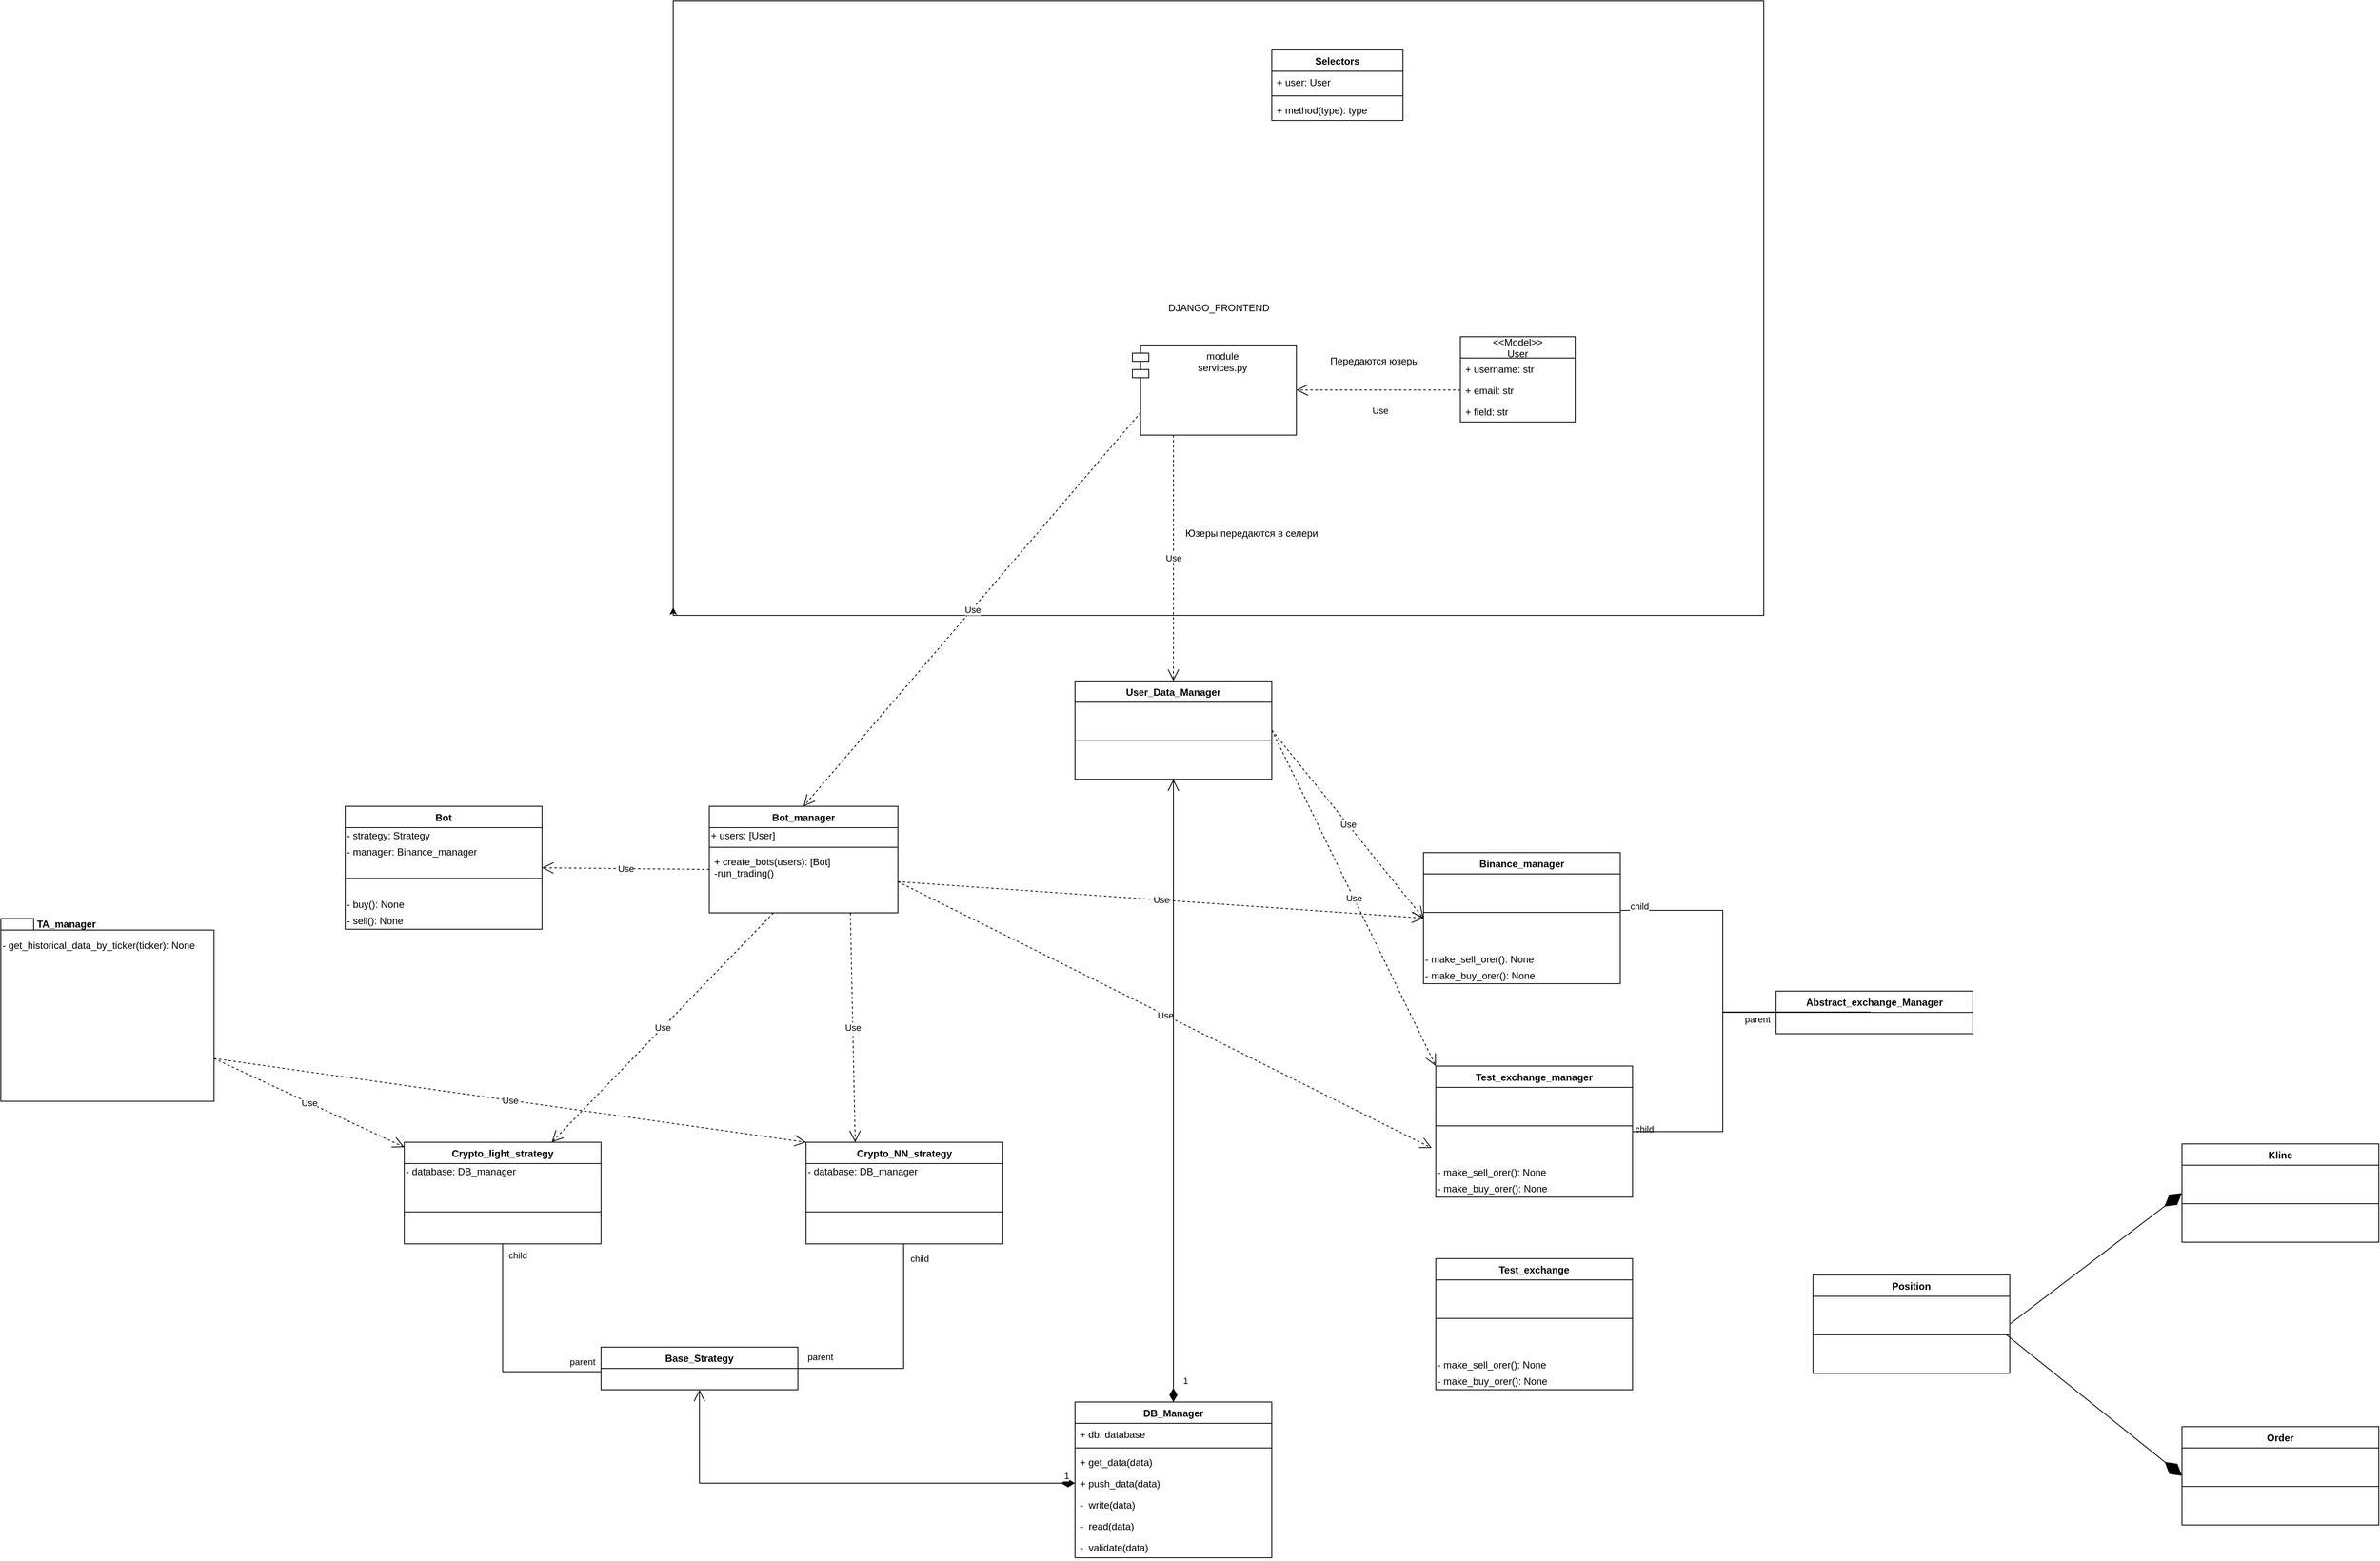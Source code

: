 <mxfile>
    <diagram id="XNTVopk-EN1apaZgKbWF" name="Page-1">
        <mxGraphModel dx="1899" dy="1415" grid="1" gridSize="10" guides="1" tooltips="1" connect="1" arrows="1" fold="1" page="0" pageScale="1" pageWidth="850" pageHeight="1100" math="0" shadow="0">
            <root>
                <mxCell id="0"/>
                <mxCell id="1" parent="0"/>
                <mxCell id="ckXxbOdLkAm3H9N38lGM-5" value="DB_Manager" style="swimlane;fontStyle=1;align=center;verticalAlign=top;childLayout=stackLayout;horizontal=1;startSize=26;horizontalStack=0;resizeParent=1;resizeParentMax=0;resizeLast=0;collapsible=1;marginBottom=0;" parent="1" vertex="1">
                    <mxGeometry x="640.0" y="1090" width="240" height="190" as="geometry"/>
                </mxCell>
                <mxCell id="ckXxbOdLkAm3H9N38lGM-6" value="+ db: database&#10;" style="text;strokeColor=none;fillColor=none;align=left;verticalAlign=top;spacingLeft=4;spacingRight=4;overflow=hidden;rotatable=0;points=[[0,0.5],[1,0.5]];portConstraint=eastwest;" parent="ckXxbOdLkAm3H9N38lGM-5" vertex="1">
                    <mxGeometry y="26" width="240" height="26" as="geometry"/>
                </mxCell>
                <mxCell id="ckXxbOdLkAm3H9N38lGM-7" value="" style="line;strokeWidth=1;fillColor=none;align=left;verticalAlign=middle;spacingTop=-1;spacingLeft=3;spacingRight=3;rotatable=0;labelPosition=right;points=[];portConstraint=eastwest;" parent="ckXxbOdLkAm3H9N38lGM-5" vertex="1">
                    <mxGeometry y="52" width="240" height="8" as="geometry"/>
                </mxCell>
                <mxCell id="ckXxbOdLkAm3H9N38lGM-8" value="+ get_data(data)&#10;" style="text;strokeColor=none;fillColor=none;align=left;verticalAlign=top;spacingLeft=4;spacingRight=4;overflow=hidden;rotatable=0;points=[[0,0.5],[1,0.5]];portConstraint=eastwest;" parent="ckXxbOdLkAm3H9N38lGM-5" vertex="1">
                    <mxGeometry y="60" width="240" height="26" as="geometry"/>
                </mxCell>
                <mxCell id="ckXxbOdLkAm3H9N38lGM-9" value="+ push_data(data)&#10;" style="text;strokeColor=none;fillColor=none;align=left;verticalAlign=top;spacingLeft=4;spacingRight=4;overflow=hidden;rotatable=0;points=[[0,0.5],[1,0.5]];portConstraint=eastwest;" parent="ckXxbOdLkAm3H9N38lGM-5" vertex="1">
                    <mxGeometry y="86" width="240" height="26" as="geometry"/>
                </mxCell>
                <mxCell id="ckXxbOdLkAm3H9N38lGM-10" value="-  write(data)&#10;" style="text;strokeColor=none;fillColor=none;align=left;verticalAlign=top;spacingLeft=4;spacingRight=4;overflow=hidden;rotatable=0;points=[[0,0.5],[1,0.5]];portConstraint=eastwest;" parent="ckXxbOdLkAm3H9N38lGM-5" vertex="1">
                    <mxGeometry y="112" width="240" height="26" as="geometry"/>
                </mxCell>
                <mxCell id="ckXxbOdLkAm3H9N38lGM-11" value="-  read(data)&#10;" style="text;strokeColor=none;fillColor=none;align=left;verticalAlign=top;spacingLeft=4;spacingRight=4;overflow=hidden;rotatable=0;points=[[0,0.5],[1,0.5]];portConstraint=eastwest;" parent="ckXxbOdLkAm3H9N38lGM-5" vertex="1">
                    <mxGeometry y="138" width="240" height="26" as="geometry"/>
                </mxCell>
                <mxCell id="ckXxbOdLkAm3H9N38lGM-12" value="-  validate(data)&#10;" style="text;strokeColor=none;fillColor=none;align=left;verticalAlign=top;spacingLeft=4;spacingRight=4;overflow=hidden;rotatable=0;points=[[0,0.5],[1,0.5]];portConstraint=eastwest;" parent="ckXxbOdLkAm3H9N38lGM-5" vertex="1">
                    <mxGeometry y="164" width="240" height="26" as="geometry"/>
                </mxCell>
                <mxCell id="ckXxbOdLkAm3H9N38lGM-30" value="DJANGO_FRONTEND" style="html=1;" parent="1" vertex="1">
                    <mxGeometry x="150" y="-620" width="1330" height="750" as="geometry"/>
                </mxCell>
                <mxCell id="ckXxbOdLkAm3H9N38lGM-31" value="Abstract_exchange_Manager" style="swimlane;fontStyle=1;align=center;verticalAlign=top;childLayout=stackLayout;horizontal=1;startSize=26;horizontalStack=0;resizeParent=1;resizeParentMax=0;resizeLast=0;collapsible=1;marginBottom=0;" parent="1" vertex="1">
                    <mxGeometry x="1495" y="588.5" width="240" height="52" as="geometry"/>
                </mxCell>
                <mxCell id="ckXxbOdLkAm3H9N38lGM-36" value="Binance_manager" style="swimlane;fontStyle=1;align=center;verticalAlign=top;childLayout=stackLayout;horizontal=1;startSize=26;horizontalStack=0;resizeParent=1;resizeParentMax=0;resizeLast=0;collapsible=1;marginBottom=0;" parent="1" vertex="1">
                    <mxGeometry x="1065" y="419.5" width="240" height="160" as="geometry"/>
                </mxCell>
                <mxCell id="ckXxbOdLkAm3H9N38lGM-38" value="" style="line;strokeWidth=1;fillColor=none;align=left;verticalAlign=middle;spacingTop=-1;spacingLeft=3;spacingRight=3;rotatable=0;labelPosition=right;points=[];portConstraint=eastwest;" parent="ckXxbOdLkAm3H9N38lGM-36" vertex="1">
                    <mxGeometry y="26" width="240" height="94" as="geometry"/>
                </mxCell>
                <mxCell id="ckXxbOdLkAm3H9N38lGM-131" value="- make_sell_orer(): None" style="text;html=1;align=left;verticalAlign=middle;resizable=0;points=[];autosize=1;strokeColor=none;fillColor=none;" parent="ckXxbOdLkAm3H9N38lGM-36" vertex="1">
                    <mxGeometry y="120" width="240" height="20" as="geometry"/>
                </mxCell>
                <mxCell id="ckXxbOdLkAm3H9N38lGM-130" value="- make_buy_orer(): None" style="text;html=1;align=left;verticalAlign=middle;resizable=0;points=[];autosize=1;strokeColor=none;fillColor=none;" parent="ckXxbOdLkAm3H9N38lGM-36" vertex="1">
                    <mxGeometry y="140" width="240" height="20" as="geometry"/>
                </mxCell>
                <mxCell id="ckXxbOdLkAm3H9N38lGM-45" value="" style="endArrow=none;html=1;edgeStyle=orthogonalEdgeStyle;rounded=0;entryX=1;entryY=0.5;entryDx=0;entryDy=0;exitX=0;exitY=0.5;exitDx=0;exitDy=0;" parent="1" source="ckXxbOdLkAm3H9N38lGM-31" target="ckXxbOdLkAm3H9N38lGM-36" edge="1">
                    <mxGeometry relative="1" as="geometry">
                        <mxPoint x="1223" y="671.5" as="sourcePoint"/>
                        <mxPoint x="1173" y="581.5" as="targetPoint"/>
                        <Array as="points">
                            <mxPoint x="1430" y="615"/>
                            <mxPoint x="1430" y="490"/>
                            <mxPoint x="1305" y="490"/>
                        </Array>
                    </mxGeometry>
                </mxCell>
                <mxCell id="ckXxbOdLkAm3H9N38lGM-46" value="parent" style="edgeLabel;resizable=0;html=1;align=left;verticalAlign=bottom;" parent="ckXxbOdLkAm3H9N38lGM-45" connectable="0" vertex="1">
                    <mxGeometry x="-1" relative="1" as="geometry">
                        <mxPoint x="-40" y="17" as="offset"/>
                    </mxGeometry>
                </mxCell>
                <mxCell id="ckXxbOdLkAm3H9N38lGM-52" value="Bot" style="swimlane;fontStyle=1;align=center;verticalAlign=top;childLayout=stackLayout;horizontal=1;startSize=26;horizontalStack=0;resizeParent=1;resizeParentMax=0;resizeLast=0;collapsible=1;marginBottom=0;" parent="1" vertex="1">
                    <mxGeometry x="-250" y="363" width="240" height="150" as="geometry"/>
                </mxCell>
                <mxCell id="ckXxbOdLkAm3H9N38lGM-88" value="- strategy: Strategy" style="text;html=1;align=left;verticalAlign=middle;resizable=0;points=[];autosize=1;strokeColor=none;fillColor=none;" parent="ckXxbOdLkAm3H9N38lGM-52" vertex="1">
                    <mxGeometry y="26" width="240" height="20" as="geometry"/>
                </mxCell>
                <mxCell id="nClNPxx06DunY1DkAUJN-30" value="- manager: Binance_manager" style="text;html=1;align=left;verticalAlign=middle;resizable=0;points=[];autosize=1;strokeColor=none;fillColor=none;" parent="ckXxbOdLkAm3H9N38lGM-52" vertex="1">
                    <mxGeometry y="46" width="240" height="20" as="geometry"/>
                </mxCell>
                <mxCell id="ckXxbOdLkAm3H9N38lGM-54" value="" style="line;strokeWidth=1;fillColor=none;align=left;verticalAlign=middle;spacingTop=-1;spacingLeft=3;spacingRight=3;rotatable=0;labelPosition=right;points=[];portConstraint=eastwest;" parent="ckXxbOdLkAm3H9N38lGM-52" vertex="1">
                    <mxGeometry y="66" width="240" height="44" as="geometry"/>
                </mxCell>
                <mxCell id="ckXxbOdLkAm3H9N38lGM-124" value="- buy(): None" style="text;html=1;align=left;verticalAlign=middle;resizable=0;points=[];autosize=1;strokeColor=none;fillColor=none;" parent="ckXxbOdLkAm3H9N38lGM-52" vertex="1">
                    <mxGeometry y="110" width="240" height="20" as="geometry"/>
                </mxCell>
                <mxCell id="ckXxbOdLkAm3H9N38lGM-127" value="- sell(): None" style="text;html=1;align=left;verticalAlign=middle;resizable=0;points=[];autosize=1;strokeColor=none;fillColor=none;" parent="ckXxbOdLkAm3H9N38lGM-52" vertex="1">
                    <mxGeometry y="130" width="240" height="20" as="geometry"/>
                </mxCell>
                <mxCell id="ckXxbOdLkAm3H9N38lGM-77" value="Base_Strategy" style="swimlane;fontStyle=1;align=center;verticalAlign=top;childLayout=stackLayout;horizontal=1;startSize=26;horizontalStack=0;resizeParent=1;resizeParentMax=0;resizeLast=0;collapsible=1;marginBottom=0;" parent="1" vertex="1">
                    <mxGeometry x="62" y="1023" width="240" height="52" as="geometry"/>
                </mxCell>
                <mxCell id="ckXxbOdLkAm3H9N38lGM-80" value="Crypto_NN_strategy" style="swimlane;fontStyle=1;align=center;verticalAlign=top;childLayout=stackLayout;horizontal=1;startSize=26;horizontalStack=0;resizeParent=1;resizeParentMax=0;resizeLast=0;collapsible=1;marginBottom=0;" parent="1" vertex="1">
                    <mxGeometry x="312" y="773" width="240" height="124" as="geometry"/>
                </mxCell>
                <mxCell id="ckXxbOdLkAm3H9N38lGM-95" value="- database: DB_manager" style="text;html=1;align=left;verticalAlign=middle;resizable=0;points=[];autosize=1;strokeColor=none;fillColor=none;" parent="ckXxbOdLkAm3H9N38lGM-80" vertex="1">
                    <mxGeometry y="26" width="240" height="20" as="geometry"/>
                </mxCell>
                <mxCell id="ckXxbOdLkAm3H9N38lGM-81" value="" style="line;strokeWidth=1;fillColor=none;align=left;verticalAlign=middle;spacingTop=-1;spacingLeft=3;spacingRight=3;rotatable=0;labelPosition=right;points=[];portConstraint=eastwest;" parent="ckXxbOdLkAm3H9N38lGM-80" vertex="1">
                    <mxGeometry y="46" width="240" height="78" as="geometry"/>
                </mxCell>
                <mxCell id="ckXxbOdLkAm3H9N38lGM-82" value="" style="endArrow=none;html=1;edgeStyle=orthogonalEdgeStyle;rounded=0;exitX=0;exitY=0.5;exitDx=0;exitDy=0;entryX=0.5;entryY=1;entryDx=0;entryDy=0;" parent="1" source="ckXxbOdLkAm3H9N38lGM-77" target="nClNPxx06DunY1DkAUJN-10" edge="1">
                    <mxGeometry relative="1" as="geometry">
                        <mxPoint x="-68" y="1143" as="sourcePoint"/>
                        <mxPoint x="-52.96" y="917.72" as="targetPoint"/>
                        <Array as="points">
                            <mxPoint x="62" y="1053"/>
                            <mxPoint x="-58" y="1053"/>
                        </Array>
                    </mxGeometry>
                </mxCell>
                <mxCell id="ckXxbOdLkAm3H9N38lGM-84" value="child" style="edgeLabel;resizable=0;html=1;align=right;verticalAlign=bottom;" parent="ckXxbOdLkAm3H9N38lGM-82" connectable="0" vertex="1">
                    <mxGeometry x="1" relative="1" as="geometry">
                        <mxPoint x="30" y="22" as="offset"/>
                    </mxGeometry>
                </mxCell>
                <mxCell id="ckXxbOdLkAm3H9N38lGM-87" value="parent" style="edgeLabel;resizable=0;html=1;align=left;verticalAlign=bottom;" parent="1" connectable="0" vertex="1">
                    <mxGeometry x="22" y="1049" as="geometry"/>
                </mxCell>
                <mxCell id="ckXxbOdLkAm3H9N38lGM-105" value="child" style="edgeLabel;resizable=0;html=1;align=right;verticalAlign=bottom;" parent="1" connectable="0" vertex="1">
                    <mxGeometry x="1330.0" y="614.501" as="geometry">
                        <mxPoint x="16" y="151" as="offset"/>
                    </mxGeometry>
                </mxCell>
                <mxCell id="ckXxbOdLkAm3H9N38lGM-109" value="&lt;&lt;Model&gt;&gt;&#10;User" style="swimlane;fontStyle=0;childLayout=stackLayout;horizontal=1;startSize=26;fillColor=none;horizontalStack=0;resizeParent=1;resizeParentMax=0;resizeLast=0;collapsible=1;marginBottom=0;" parent="1" vertex="1">
                    <mxGeometry x="1110" y="-210" width="140" height="104" as="geometry"/>
                </mxCell>
                <mxCell id="ckXxbOdLkAm3H9N38lGM-110" value="+ username: str" style="text;strokeColor=none;fillColor=none;align=left;verticalAlign=top;spacingLeft=4;spacingRight=4;overflow=hidden;rotatable=0;points=[[0,0.5],[1,0.5]];portConstraint=eastwest;" parent="ckXxbOdLkAm3H9N38lGM-109" vertex="1">
                    <mxGeometry y="26" width="140" height="26" as="geometry"/>
                </mxCell>
                <mxCell id="ckXxbOdLkAm3H9N38lGM-111" value="+ email: str" style="text;strokeColor=none;fillColor=none;align=left;verticalAlign=top;spacingLeft=4;spacingRight=4;overflow=hidden;rotatable=0;points=[[0,0.5],[1,0.5]];portConstraint=eastwest;" parent="ckXxbOdLkAm3H9N38lGM-109" vertex="1">
                    <mxGeometry y="52" width="140" height="26" as="geometry"/>
                </mxCell>
                <mxCell id="ckXxbOdLkAm3H9N38lGM-112" value="+ field: str" style="text;strokeColor=none;fillColor=none;align=left;verticalAlign=top;spacingLeft=4;spacingRight=4;overflow=hidden;rotatable=0;points=[[0,0.5],[1,0.5]];portConstraint=eastwest;" parent="ckXxbOdLkAm3H9N38lGM-109" vertex="1">
                    <mxGeometry y="78" width="140" height="26" as="geometry"/>
                </mxCell>
                <mxCell id="ckXxbOdLkAm3H9N38lGM-117" value="Selectors" style="swimlane;fontStyle=1;align=center;verticalAlign=top;childLayout=stackLayout;horizontal=1;startSize=26;horizontalStack=0;resizeParent=1;resizeParentMax=0;resizeLast=0;collapsible=1;marginBottom=0;" parent="1" vertex="1">
                    <mxGeometry x="880" y="-560" width="160" height="86" as="geometry"/>
                </mxCell>
                <mxCell id="ckXxbOdLkAm3H9N38lGM-118" value="+ user: User" style="text;strokeColor=none;fillColor=none;align=left;verticalAlign=top;spacingLeft=4;spacingRight=4;overflow=hidden;rotatable=0;points=[[0,0.5],[1,0.5]];portConstraint=eastwest;" parent="ckXxbOdLkAm3H9N38lGM-117" vertex="1">
                    <mxGeometry y="26" width="160" height="26" as="geometry"/>
                </mxCell>
                <mxCell id="ckXxbOdLkAm3H9N38lGM-119" value="" style="line;strokeWidth=1;fillColor=none;align=left;verticalAlign=middle;spacingTop=-1;spacingLeft=3;spacingRight=3;rotatable=0;labelPosition=right;points=[];portConstraint=eastwest;" parent="ckXxbOdLkAm3H9N38lGM-117" vertex="1">
                    <mxGeometry y="52" width="160" height="8" as="geometry"/>
                </mxCell>
                <mxCell id="ckXxbOdLkAm3H9N38lGM-120" value="+ method(type): type" style="text;strokeColor=none;fillColor=none;align=left;verticalAlign=top;spacingLeft=4;spacingRight=4;overflow=hidden;rotatable=0;points=[[0,0.5],[1,0.5]];portConstraint=eastwest;" parent="ckXxbOdLkAm3H9N38lGM-117" vertex="1">
                    <mxGeometry y="60" width="160" height="26" as="geometry"/>
                </mxCell>
                <mxCell id="HcmmsnBXk3dmB0D3wfoG-1" value="Bot_manager" style="swimlane;fontStyle=1;align=center;verticalAlign=top;childLayout=stackLayout;horizontal=1;startSize=26;horizontalStack=0;resizeParent=1;resizeParentMax=0;resizeLast=0;collapsible=1;marginBottom=0;" parent="1" vertex="1">
                    <mxGeometry x="194" y="363" width="230" height="130" as="geometry"/>
                </mxCell>
                <mxCell id="ckXxbOdLkAm3H9N38lGM-90" value="+ users: [User]" style="text;html=1;align=left;verticalAlign=middle;resizable=0;points=[];autosize=1;strokeColor=none;fillColor=none;" parent="HcmmsnBXk3dmB0D3wfoG-1" vertex="1">
                    <mxGeometry y="26" width="230" height="20" as="geometry"/>
                </mxCell>
                <mxCell id="HcmmsnBXk3dmB0D3wfoG-3" value="" style="line;strokeWidth=1;fillColor=none;align=left;verticalAlign=middle;spacingTop=-1;spacingLeft=3;spacingRight=3;rotatable=0;labelPosition=right;points=[];portConstraint=eastwest;" parent="HcmmsnBXk3dmB0D3wfoG-1" vertex="1">
                    <mxGeometry y="46" width="230" height="8" as="geometry"/>
                </mxCell>
                <mxCell id="HcmmsnBXk3dmB0D3wfoG-4" value="+ create_bots(users): [Bot]&#10;-run_trading()" style="text;strokeColor=none;fillColor=none;align=left;verticalAlign=top;spacingLeft=4;spacingRight=4;overflow=hidden;rotatable=0;points=[[0,0.5],[1,0.5]];portConstraint=eastwest;" parent="HcmmsnBXk3dmB0D3wfoG-1" vertex="1">
                    <mxGeometry y="54" width="230" height="76" as="geometry"/>
                </mxCell>
                <mxCell id="HcmmsnBXk3dmB0D3wfoG-5" value="Use" style="endArrow=open;endSize=12;dashed=1;html=1;rounded=0;entryX=1;entryY=0.5;entryDx=0;entryDy=0;exitX=0;exitY=0.303;exitDx=0;exitDy=0;exitPerimeter=0;" parent="1" source="HcmmsnBXk3dmB0D3wfoG-4" target="ckXxbOdLkAm3H9N38lGM-52" edge="1">
                    <mxGeometry width="160" relative="1" as="geometry">
                        <mxPoint x="359" y="505" as="sourcePoint"/>
                        <mxPoint x="459" y="485" as="targetPoint"/>
                    </mxGeometry>
                </mxCell>
                <mxCell id="HcmmsnBXk3dmB0D3wfoG-15" value="module&#10;services.py" style="shape=module;align=left;spacingLeft=20;align=center;verticalAlign=top;" parent="1" vertex="1">
                    <mxGeometry x="710" y="-200" width="200" height="110" as="geometry"/>
                </mxCell>
                <mxCell id="HcmmsnBXk3dmB0D3wfoG-16" value="Use" style="endArrow=open;endSize=12;dashed=1;html=1;rounded=0;exitX=0;exitY=0.5;exitDx=0;exitDy=0;entryX=1;entryY=0.5;entryDx=0;entryDy=0;" parent="1" source="ckXxbOdLkAm3H9N38lGM-111" target="HcmmsnBXk3dmB0D3wfoG-15" edge="1">
                    <mxGeometry x="-0.021" y="25" width="160" relative="1" as="geometry">
                        <mxPoint x="540" y="-70" as="sourcePoint"/>
                        <mxPoint x="700" y="-70" as="targetPoint"/>
                        <Array as="points"/>
                        <mxPoint as="offset"/>
                    </mxGeometry>
                </mxCell>
                <mxCell id="HcmmsnBXk3dmB0D3wfoG-17" value="Передаются юзеры" style="text;html=1;resizable=0;autosize=1;align=center;verticalAlign=middle;points=[];fillColor=none;strokeColor=none;rounded=0;" parent="1" vertex="1">
                    <mxGeometry x="945" y="-190" width="120" height="20" as="geometry"/>
                </mxCell>
                <mxCell id="HcmmsnBXk3dmB0D3wfoG-18" value="Use" style="endArrow=open;endSize=12;dashed=1;html=1;rounded=0;exitX=0.25;exitY=1;exitDx=0;exitDy=0;entryX=0.5;entryY=0;entryDx=0;entryDy=0;" parent="1" source="HcmmsnBXk3dmB0D3wfoG-15" target="nClNPxx06DunY1DkAUJN-32" edge="1">
                    <mxGeometry width="160" relative="1" as="geometry">
                        <mxPoint x="540" y="-70" as="sourcePoint"/>
                        <mxPoint x="760" y="370" as="targetPoint"/>
                    </mxGeometry>
                </mxCell>
                <mxCell id="HcmmsnBXk3dmB0D3wfoG-19" value="Юзеры передаются в селери" style="text;html=1;resizable=0;autosize=1;align=center;verticalAlign=middle;points=[];fillColor=none;strokeColor=none;rounded=0;" parent="1" vertex="1">
                    <mxGeometry x="765" y="20" width="180" height="20" as="geometry"/>
                </mxCell>
                <mxCell id="nClNPxx06DunY1DkAUJN-10" value="Crypto_light_strategy" style="swimlane;fontStyle=1;align=center;verticalAlign=top;childLayout=stackLayout;horizontal=1;startSize=26;horizontalStack=0;resizeParent=1;resizeParentMax=0;resizeLast=0;collapsible=1;marginBottom=0;" parent="1" vertex="1">
                    <mxGeometry x="-178" y="773" width="240" height="124" as="geometry"/>
                </mxCell>
                <mxCell id="nClNPxx06DunY1DkAUJN-11" value="- database: DB_manager" style="text;html=1;align=left;verticalAlign=middle;resizable=0;points=[];autosize=1;strokeColor=none;fillColor=none;" parent="nClNPxx06DunY1DkAUJN-10" vertex="1">
                    <mxGeometry y="26" width="240" height="20" as="geometry"/>
                </mxCell>
                <mxCell id="nClNPxx06DunY1DkAUJN-12" value="" style="line;strokeWidth=1;fillColor=none;align=left;verticalAlign=middle;spacingTop=-1;spacingLeft=3;spacingRight=3;rotatable=0;labelPosition=right;points=[];portConstraint=eastwest;" parent="nClNPxx06DunY1DkAUJN-10" vertex="1">
                    <mxGeometry y="46" width="240" height="78" as="geometry"/>
                </mxCell>
                <mxCell id="nClNPxx06DunY1DkAUJN-15" value="" style="endArrow=none;html=1;edgeStyle=orthogonalEdgeStyle;rounded=0;exitX=0.5;exitY=1;exitDx=0;exitDy=0;entryX=1;entryY=0.5;entryDx=0;entryDy=0;" parent="1" source="ckXxbOdLkAm3H9N38lGM-80" target="ckXxbOdLkAm3H9N38lGM-77" edge="1">
                    <mxGeometry relative="1" as="geometry">
                        <mxPoint x="430.8" y="917.4" as="sourcePoint"/>
                        <mxPoint x="506" y="1123" as="targetPoint"/>
                        <Array as="points">
                            <mxPoint x="431" y="897"/>
                            <mxPoint x="431" y="1049"/>
                        </Array>
                    </mxGeometry>
                </mxCell>
                <mxCell id="nClNPxx06DunY1DkAUJN-16" value="child" style="edgeLabel;resizable=0;html=1;align=right;verticalAlign=bottom;" parent="nClNPxx06DunY1DkAUJN-15" connectable="0" vertex="1">
                    <mxGeometry x="1" relative="1" as="geometry">
                        <mxPoint x="160" y="-126" as="offset"/>
                    </mxGeometry>
                </mxCell>
                <mxCell id="nClNPxx06DunY1DkAUJN-17" value="Use" style="endArrow=open;endSize=12;dashed=1;html=1;rounded=0;entryX=0;entryY=0.5;entryDx=0;entryDy=0;exitX=1;exitY=0.5;exitDx=0;exitDy=0;" parent="1" source="nClNPxx06DunY1DkAUJN-32" target="ckXxbOdLkAm3H9N38lGM-36" edge="1">
                    <mxGeometry width="160" relative="1" as="geometry">
                        <mxPoint x="910" y="509" as="sourcePoint"/>
                        <mxPoint x="1065" y="324" as="targetPoint"/>
                    </mxGeometry>
                </mxCell>
                <mxCell id="nClNPxx06DunY1DkAUJN-18" value="Use" style="endArrow=open;endSize=12;dashed=1;html=1;rounded=0;" parent="1" source="HcmmsnBXk3dmB0D3wfoG-4" target="nClNPxx06DunY1DkAUJN-10" edge="1">
                    <mxGeometry width="160" relative="1" as="geometry">
                        <mxPoint x="300" y="510" as="sourcePoint"/>
                        <mxPoint x="40" y="223" as="targetPoint"/>
                    </mxGeometry>
                </mxCell>
                <mxCell id="nClNPxx06DunY1DkAUJN-19" value="Use" style="endArrow=open;endSize=12;dashed=1;html=1;rounded=0;entryX=0.25;entryY=0;entryDx=0;entryDy=0;exitX=0.748;exitY=1.004;exitDx=0;exitDy=0;exitPerimeter=0;" parent="1" source="HcmmsnBXk3dmB0D3wfoG-4" target="ckXxbOdLkAm3H9N38lGM-80" edge="1">
                    <mxGeometry width="160" relative="1" as="geometry">
                        <mxPoint x="180" y="383" as="sourcePoint"/>
                        <mxPoint x="50" y="763" as="targetPoint"/>
                    </mxGeometry>
                </mxCell>
                <mxCell id="nClNPxx06DunY1DkAUJN-21" value="parent" style="edgeLabel;resizable=0;html=1;align=left;verticalAlign=bottom;" parent="1" connectable="0" vertex="1">
                    <mxGeometry x="312" y="1043" as="geometry"/>
                </mxCell>
                <mxCell id="nClNPxx06DunY1DkAUJN-24" value="" style="shape=folder;fontStyle=1;spacingTop=10;tabWidth=40;tabHeight=14;tabPosition=left;html=1;" parent="1" vertex="1">
                    <mxGeometry x="-670" y="500" width="260" height="223" as="geometry"/>
                </mxCell>
                <mxCell id="ckXxbOdLkAm3H9N38lGM-132" value="- get_historical_data_by_ticker(ticker): None" style="text;html=1;align=left;verticalAlign=middle;resizable=0;points=[];autosize=1;strokeColor=none;fillColor=none;" parent="1" vertex="1">
                    <mxGeometry x="-670" y="523" width="250" height="20" as="geometry"/>
                </mxCell>
                <mxCell id="nClNPxx06DunY1DkAUJN-28" value="TA_manager" style="text;align=center;fontStyle=1;verticalAlign=middle;spacingLeft=3;spacingRight=3;strokeColor=none;rotatable=0;points=[[0,0.5],[1,0.5]];portConstraint=eastwest;" parent="1" vertex="1">
                    <mxGeometry x="-630" y="493" width="80" height="26" as="geometry"/>
                </mxCell>
                <mxCell id="nClNPxx06DunY1DkAUJN-32" value="User_Data_Manager" style="swimlane;fontStyle=1;align=center;verticalAlign=top;childLayout=stackLayout;horizontal=1;startSize=26;horizontalStack=0;resizeParent=1;resizeParentMax=0;resizeLast=0;collapsible=1;marginBottom=0;" parent="1" vertex="1">
                    <mxGeometry x="640" y="210" width="240" height="120" as="geometry"/>
                </mxCell>
                <mxCell id="nClNPxx06DunY1DkAUJN-33" value="" style="line;strokeWidth=1;fillColor=none;align=left;verticalAlign=middle;spacingTop=-1;spacingLeft=3;spacingRight=3;rotatable=0;labelPosition=right;points=[];portConstraint=eastwest;" parent="nClNPxx06DunY1DkAUJN-32" vertex="1">
                    <mxGeometry y="26" width="240" height="94" as="geometry"/>
                </mxCell>
                <mxCell id="nClNPxx06DunY1DkAUJN-38" value="Test_exchange_manager" style="swimlane;fontStyle=1;align=center;verticalAlign=top;childLayout=stackLayout;horizontal=1;startSize=26;horizontalStack=0;resizeParent=1;resizeParentMax=0;resizeLast=0;collapsible=1;marginBottom=0;" parent="1" vertex="1">
                    <mxGeometry x="1080" y="680.0" width="240" height="160" as="geometry"/>
                </mxCell>
                <mxCell id="nClNPxx06DunY1DkAUJN-39" value="" style="line;strokeWidth=1;fillColor=none;align=left;verticalAlign=middle;spacingTop=-1;spacingLeft=3;spacingRight=3;rotatable=0;labelPosition=right;points=[];portConstraint=eastwest;" parent="nClNPxx06DunY1DkAUJN-38" vertex="1">
                    <mxGeometry y="26" width="240" height="94" as="geometry"/>
                </mxCell>
                <mxCell id="nClNPxx06DunY1DkAUJN-40" value="- make_sell_orer(): None" style="text;html=1;align=left;verticalAlign=middle;resizable=0;points=[];autosize=1;strokeColor=none;fillColor=none;" parent="nClNPxx06DunY1DkAUJN-38" vertex="1">
                    <mxGeometry y="120" width="240" height="20" as="geometry"/>
                </mxCell>
                <mxCell id="nClNPxx06DunY1DkAUJN-41" value="- make_buy_orer(): None" style="text;html=1;align=left;verticalAlign=middle;resizable=0;points=[];autosize=1;strokeColor=none;fillColor=none;" parent="nClNPxx06DunY1DkAUJN-38" vertex="1">
                    <mxGeometry y="140" width="240" height="20" as="geometry"/>
                </mxCell>
                <mxCell id="nClNPxx06DunY1DkAUJN-42" value="child" style="edgeLabel;resizable=0;html=1;align=right;verticalAlign=bottom;" parent="1" connectable="0" vertex="1">
                    <mxGeometry x="1340.0" y="493.001" as="geometry"/>
                </mxCell>
                <mxCell id="nClNPxx06DunY1DkAUJN-43" style="edgeStyle=orthogonalEdgeStyle;rounded=0;orthogonalLoop=1;jettySize=auto;html=1;exitX=0;exitY=1;exitDx=0;exitDy=0;entryX=0;entryY=0.987;entryDx=0;entryDy=0;entryPerimeter=0;" parent="1" source="ckXxbOdLkAm3H9N38lGM-30" target="ckXxbOdLkAm3H9N38lGM-30" edge="1">
                    <mxGeometry relative="1" as="geometry"/>
                </mxCell>
                <mxCell id="nClNPxx06DunY1DkAUJN-49" value="" style="endArrow=none;html=1;edgeStyle=orthogonalEdgeStyle;rounded=0;entryX=1;entryY=0.5;entryDx=0;entryDy=0;" parent="1" target="nClNPxx06DunY1DkAUJN-38" edge="1">
                    <mxGeometry relative="1" as="geometry">
                        <mxPoint x="1610" y="614" as="sourcePoint"/>
                        <mxPoint x="1380" y="740" as="targetPoint"/>
                        <Array as="points">
                            <mxPoint x="1430" y="614"/>
                            <mxPoint x="1430" y="760"/>
                        </Array>
                    </mxGeometry>
                </mxCell>
                <mxCell id="nClNPxx06DunY1DkAUJN-52" value="Use" style="endArrow=open;endSize=12;dashed=1;html=1;rounded=0;exitX=1;exitY=0.5;exitDx=0;exitDy=0;entryX=0;entryY=0.5;entryDx=0;entryDy=0;" parent="1" source="HcmmsnBXk3dmB0D3wfoG-4" target="ckXxbOdLkAm3H9N38lGM-36" edge="1">
                    <mxGeometry width="160" relative="1" as="geometry">
                        <mxPoint x="590" y="498.79" as="sourcePoint"/>
                        <mxPoint x="1080" y="680" as="targetPoint"/>
                    </mxGeometry>
                </mxCell>
                <mxCell id="nClNPxx06DunY1DkAUJN-53" value="Use" style="endArrow=open;endSize=12;dashed=1;html=1;rounded=0;exitX=1;exitY=0.5;exitDx=0;exitDy=0;" parent="1" source="HcmmsnBXk3dmB0D3wfoG-4" edge="1">
                    <mxGeometry width="160" relative="1" as="geometry">
                        <mxPoint x="520" y="542" as="sourcePoint"/>
                        <mxPoint x="1075" y="780" as="targetPoint"/>
                    </mxGeometry>
                </mxCell>
                <mxCell id="nClNPxx06DunY1DkAUJN-54" value="Use" style="endArrow=open;endSize=12;dashed=1;html=1;rounded=0;exitX=0;exitY=0.75;exitDx=10;exitDy=0;entryX=0.5;entryY=0;entryDx=0;entryDy=0;exitPerimeter=0;" parent="1" source="HcmmsnBXk3dmB0D3wfoG-15" target="HcmmsnBXk3dmB0D3wfoG-1" edge="1">
                    <mxGeometry width="160" relative="1" as="geometry">
                        <mxPoint x="250" y="113.5" as="sourcePoint"/>
                        <mxPoint x="250" y="413.5" as="targetPoint"/>
                    </mxGeometry>
                </mxCell>
                <mxCell id="nClNPxx06DunY1DkAUJN-55" value="Use" style="endArrow=open;endSize=12;dashed=1;html=1;rounded=0;entryX=0;entryY=0;entryDx=0;entryDy=0;exitX=1;exitY=0.5;exitDx=0;exitDy=0;" parent="1" source="nClNPxx06DunY1DkAUJN-32" target="nClNPxx06DunY1DkAUJN-38" edge="1">
                    <mxGeometry width="160" relative="1" as="geometry">
                        <mxPoint x="820" y="426.5" as="sourcePoint"/>
                        <mxPoint x="1005" y="656" as="targetPoint"/>
                    </mxGeometry>
                </mxCell>
                <mxCell id="nClNPxx06DunY1DkAUJN-56" value="1" style="endArrow=open;html=1;endSize=12;startArrow=diamondThin;startSize=14;startFill=1;edgeStyle=orthogonalEdgeStyle;align=left;verticalAlign=bottom;rounded=0;entryX=0.5;entryY=1;entryDx=0;entryDy=0;exitX=0.5;exitY=0;exitDx=0;exitDy=0;" parent="1" source="ckXxbOdLkAm3H9N38lGM-5" target="nClNPxx06DunY1DkAUJN-32" edge="1">
                    <mxGeometry x="-0.955" y="-10" relative="1" as="geometry">
                        <mxPoint x="680" y="1050" as="sourcePoint"/>
                        <mxPoint x="1450" y="1033" as="targetPoint"/>
                        <Array as="points">
                            <mxPoint x="760" y="1079"/>
                        </Array>
                        <mxPoint as="offset"/>
                    </mxGeometry>
                </mxCell>
                <mxCell id="nClNPxx06DunY1DkAUJN-57" value="1" style="endArrow=open;html=1;endSize=12;startArrow=diamondThin;startSize=14;startFill=1;edgeStyle=orthogonalEdgeStyle;align=left;verticalAlign=bottom;rounded=0;entryX=0.5;entryY=1;entryDx=0;entryDy=0;exitX=0;exitY=0.5;exitDx=0;exitDy=0;" parent="1" source="ckXxbOdLkAm3H9N38lGM-9" target="ckXxbOdLkAm3H9N38lGM-77" edge="1">
                    <mxGeometry x="-0.93" y="-5" relative="1" as="geometry">
                        <mxPoint x="750" y="1310" as="sourcePoint"/>
                        <mxPoint x="1025" y="909" as="targetPoint"/>
                        <Array as="points">
                            <mxPoint x="182" y="1189"/>
                        </Array>
                        <mxPoint x="5" y="5" as="offset"/>
                    </mxGeometry>
                </mxCell>
                <mxCell id="nClNPxx06DunY1DkAUJN-61" value="Use" style="endArrow=open;endSize=12;dashed=1;html=1;rounded=0;exitX=0;exitY=0;exitDx=260;exitDy=170.75;exitPerimeter=0;" parent="1" source="nClNPxx06DunY1DkAUJN-24" target="nClNPxx06DunY1DkAUJN-10" edge="1">
                    <mxGeometry width="160" relative="1" as="geometry">
                        <mxPoint x="-380" y="763" as="sourcePoint"/>
                        <mxPoint x="-220" y="763" as="targetPoint"/>
                    </mxGeometry>
                </mxCell>
                <mxCell id="nClNPxx06DunY1DkAUJN-65" value="Use" style="endArrow=open;endSize=12;dashed=1;html=1;rounded=0;exitX=0;exitY=0;exitDx=260;exitDy=170.75;exitPerimeter=0;entryX=0;entryY=0;entryDx=0;entryDy=0;" parent="1" source="nClNPxx06DunY1DkAUJN-24" target="ckXxbOdLkAm3H9N38lGM-80" edge="1">
                    <mxGeometry width="160" relative="1" as="geometry">
                        <mxPoint x="-380" y="614.5" as="sourcePoint"/>
                        <mxPoint x="-148" y="722.756" as="targetPoint"/>
                    </mxGeometry>
                </mxCell>
                <mxCell id="2" value="Test_exchange" style="swimlane;fontStyle=1;align=center;verticalAlign=top;childLayout=stackLayout;horizontal=1;startSize=26;horizontalStack=0;resizeParent=1;resizeParentMax=0;resizeLast=0;collapsible=1;marginBottom=0;" vertex="1" parent="1">
                    <mxGeometry x="1080" y="915.0" width="240" height="160" as="geometry"/>
                </mxCell>
                <mxCell id="3" value="" style="line;strokeWidth=1;fillColor=none;align=left;verticalAlign=middle;spacingTop=-1;spacingLeft=3;spacingRight=3;rotatable=0;labelPosition=right;points=[];portConstraint=eastwest;" vertex="1" parent="2">
                    <mxGeometry y="26" width="240" height="94" as="geometry"/>
                </mxCell>
                <mxCell id="4" value="- make_sell_orer(): None" style="text;html=1;align=left;verticalAlign=middle;resizable=0;points=[];autosize=1;strokeColor=none;fillColor=none;" vertex="1" parent="2">
                    <mxGeometry y="120" width="240" height="20" as="geometry"/>
                </mxCell>
                <mxCell id="5" value="- make_buy_orer(): None" style="text;html=1;align=left;verticalAlign=middle;resizable=0;points=[];autosize=1;strokeColor=none;fillColor=none;" vertex="1" parent="2">
                    <mxGeometry y="140" width="240" height="20" as="geometry"/>
                </mxCell>
                <mxCell id="6" value="Kline" style="swimlane;fontStyle=1;align=center;verticalAlign=top;childLayout=stackLayout;horizontal=1;startSize=26;horizontalStack=0;resizeParent=1;resizeParentMax=0;resizeLast=0;collapsible=1;marginBottom=0;" vertex="1" parent="1">
                    <mxGeometry x="1990" y="775.0" width="240" height="120" as="geometry"/>
                </mxCell>
                <mxCell id="7" value="" style="line;strokeWidth=1;fillColor=none;align=left;verticalAlign=middle;spacingTop=-1;spacingLeft=3;spacingRight=3;rotatable=0;labelPosition=right;points=[];portConstraint=eastwest;" vertex="1" parent="6">
                    <mxGeometry y="26" width="240" height="94" as="geometry"/>
                </mxCell>
                <mxCell id="10" value="Position" style="swimlane;fontStyle=1;align=center;verticalAlign=top;childLayout=stackLayout;horizontal=1;startSize=26;horizontalStack=0;resizeParent=1;resizeParentMax=0;resizeLast=0;collapsible=1;marginBottom=0;" vertex="1" parent="1">
                    <mxGeometry x="1540" y="935.0" width="240" height="120" as="geometry"/>
                </mxCell>
                <mxCell id="11" value="" style="line;strokeWidth=1;fillColor=none;align=left;verticalAlign=middle;spacingTop=-1;spacingLeft=3;spacingRight=3;rotatable=0;labelPosition=right;points=[];portConstraint=eastwest;" vertex="1" parent="10">
                    <mxGeometry y="26" width="240" height="94" as="geometry"/>
                </mxCell>
                <mxCell id="14" value="Order" style="swimlane;fontStyle=1;align=center;verticalAlign=top;childLayout=stackLayout;horizontal=1;startSize=26;horizontalStack=0;resizeParent=1;resizeParentMax=0;resizeLast=0;collapsible=1;marginBottom=0;" vertex="1" parent="1">
                    <mxGeometry x="1990" y="1120.0" width="240" height="120" as="geometry"/>
                </mxCell>
                <mxCell id="15" value="" style="line;strokeWidth=1;fillColor=none;align=left;verticalAlign=middle;spacingTop=-1;spacingLeft=3;spacingRight=3;rotatable=0;labelPosition=right;points=[];portConstraint=eastwest;" vertex="1" parent="14">
                    <mxGeometry y="26" width="240" height="94" as="geometry"/>
                </mxCell>
                <mxCell id="17" value="" style="endArrow=diamondThin;endFill=1;endSize=24;html=1;exitX=1;exitY=0.5;exitDx=0;exitDy=0;entryX=0;entryY=0.5;entryDx=0;entryDy=0;" edge="1" parent="1" source="10" target="6">
                    <mxGeometry width="160" relative="1" as="geometry">
                        <mxPoint x="1830" y="990" as="sourcePoint"/>
                        <mxPoint x="2000" y="1000" as="targetPoint"/>
                    </mxGeometry>
                </mxCell>
                <mxCell id="18" value="" style="endArrow=diamondThin;endFill=1;endSize=24;html=1;exitX=0.983;exitY=0.5;exitDx=0;exitDy=0;entryX=0;entryY=0.5;entryDx=0;entryDy=0;exitPerimeter=0;" edge="1" parent="1" source="11" target="14">
                    <mxGeometry width="160" relative="1" as="geometry">
                        <mxPoint x="1790" y="1023" as="sourcePoint"/>
                        <mxPoint x="2000" y="863" as="targetPoint"/>
                    </mxGeometry>
                </mxCell>
            </root>
        </mxGraphModel>
    </diagram>
</mxfile>